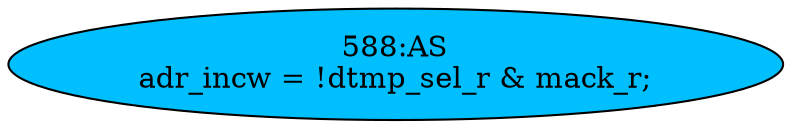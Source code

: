 strict digraph "" {
	node [label="\N"];
	"588:AS"	 [ast="<pyverilog.vparser.ast.Assign object at 0x7fa020e2f1d0>",
		def_var="['adr_incw']",
		fillcolor=deepskyblue,
		label="588:AS
adr_incw = !dtmp_sel_r & mack_r;",
		statements="[]",
		style=filled,
		typ=Assign,
		use_var="['dtmp_sel_r', 'mack_r']"];
}
